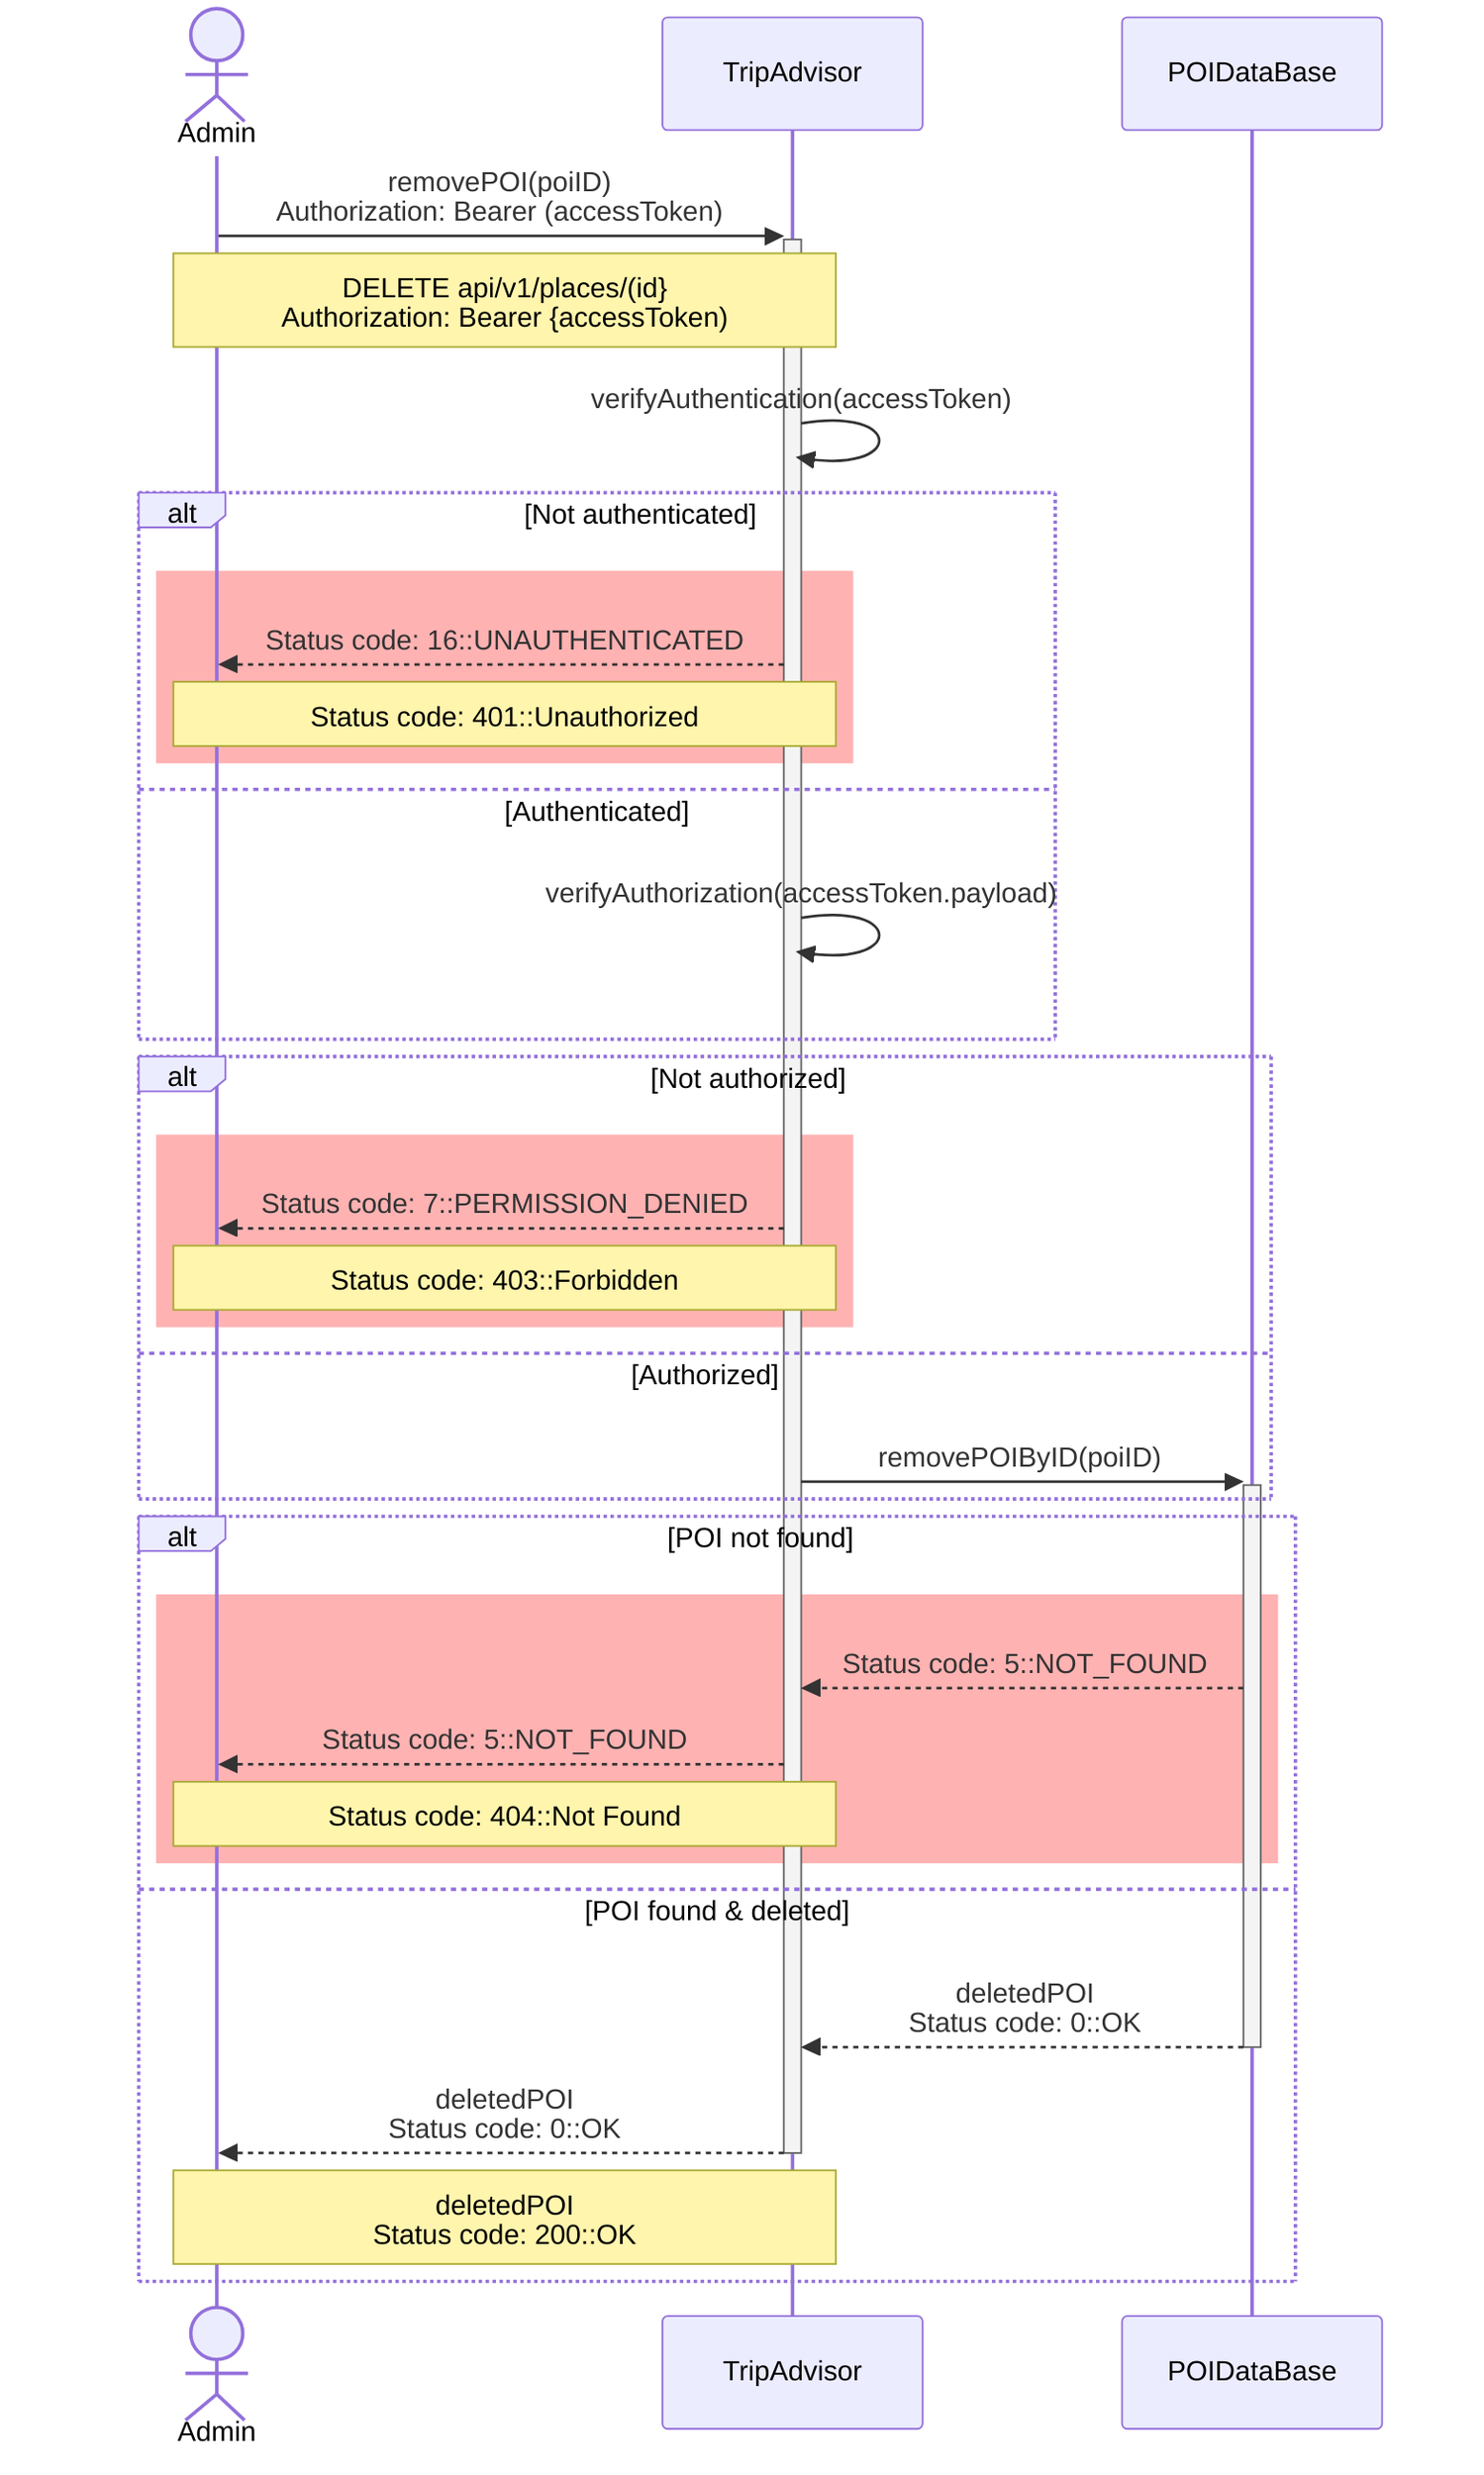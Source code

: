 sequenceDiagram
	actor Admin as Admin
	participant Trip as TripAdvisor
	participant DB as POIDataBase

	Admin->>+Trip: removePOI(poiID)<br/>Authorization: Bearer (accessToken)
	Note over Admin,Trip: DELETE api/v1/places/(id}<br/>Authorization: Bearer {accessToken)

Trip->>Trip: verifyAuthentication(accessToken)
		alt Not authenticated
			rect rgba(255, 0, 0, 0.3)
				Trip-->>Admin: Status code: 16::UNAUTHENTICATED
				Note over Admin,Trip: Status code: 401::Unauthorized
			end
		else Authenticated
			Trip->>Trip: verifyAuthorization(accessToken.payload)
		end
		alt Not authorized
			rect rgba(255, 0, 0, 0.3)
				Trip-->>Admin: Status code: 7::PERMISSION_DENIED
				Note over Admin,Trip: Status code: 403::Forbidden
			end
		else Authorized
			Trip->>+DB: removePOIByID(poiID)
		end

		alt POI not found
			rect rgba(255, 0, 0, 0.3)
				DB-->>Trip: Status code: 5::NOT_FOUND
				Trip-->>Admin: Status code: 5::NOT_FOUND
				Note over Admin,Trip: Status code: 404::Not Found
			end
		else POI found & deleted
			DB-->>-Trip: deletedPOI<br/>Status code: 0::OK
			Trip-->>-Admin: deletedPOI<br/>Status code: 0::OK
			Note over Admin,Trip: deletedPOI<br/>Status code: 200::OK
		end